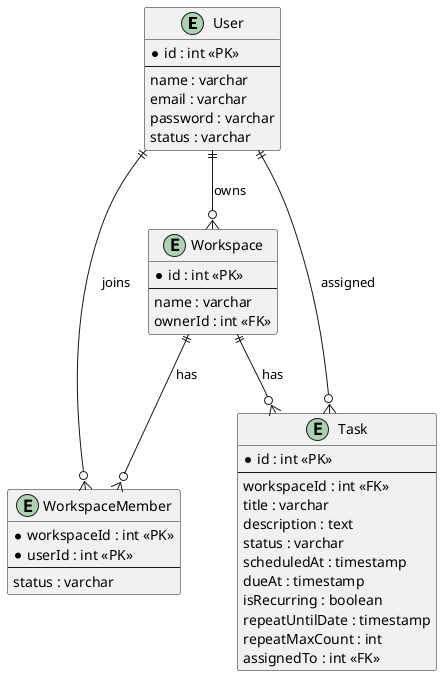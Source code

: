 @startuml task_tracker_erd

entity User {
    * id : int <<PK>>
    --
    name : varchar
    email : varchar
    password : varchar
    status : varchar
}

entity Workspace {
    * id : int <<PK>>
    --
    name : varchar
    ownerId : int <<FK>>
}

entity WorkspaceMember {
    * workspaceId : int <<PK>>
    * userId : int <<PK>>
    --
    status : varchar
}

entity Task {
    * id : int <<PK>>
    --
    workspaceId : int <<FK>>
    title : varchar
    description : text
    status : varchar
    scheduledAt : timestamp
    dueAt : timestamp
    isRecurring : boolean
    repeatUntilDate : timestamp
    repeatMaxCount : int
    assignedTo : int <<FK>>
}

' Relationships
User ||--o{ Workspace : owns
User ||--o{ WorkspaceMember : joins
Workspace ||--o{ WorkspaceMember : has
Workspace ||--o{ Task : has
User ||--o{ Task : assigned

@enduml
